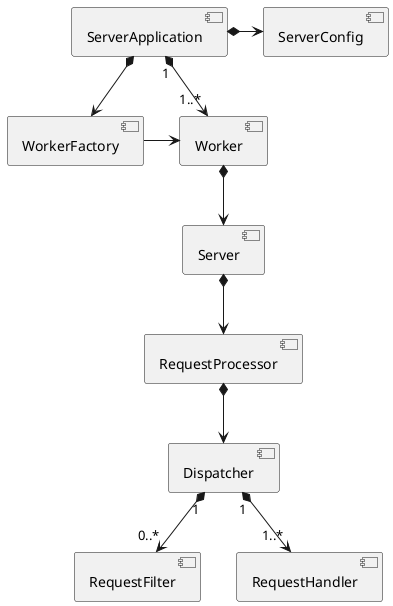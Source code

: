 @startuml
'https://plantuml.com/component-diagram
component ServerApplication
component ServerConfig
component WorkerFactory

component Worker
component Server
component RequestProcessor
component Dispatcher
component RequestFilter
component RequestHandler

'''''''''''''''''''''''''''''''''''
ServerApplication "1" *--> "1..*" Worker
ServerApplication *-> ServerConfig
ServerApplication *-> WorkerFactory
WorkerFactory -> Worker

Worker *--> Server
Server *--> RequestProcessor
RequestProcessor *--> Dispatcher
Dispatcher "1" *--> "0..*" RequestFilter
Dispatcher "1" *--> "1..*" RequestHandler

@enduml